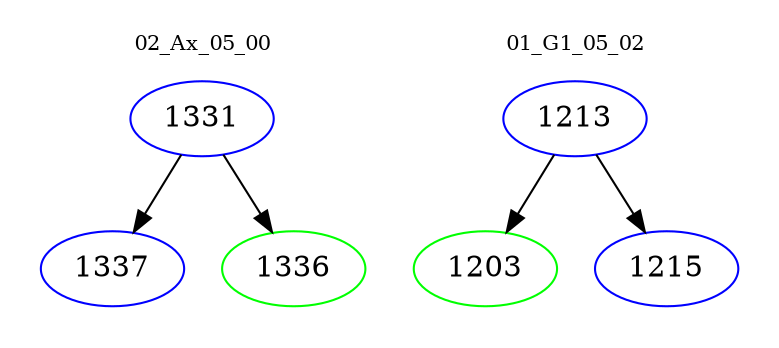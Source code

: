 digraph{
subgraph cluster_0 {
color = white
label = "02_Ax_05_00";
fontsize=10;
T0_1331 [label="1331", color="blue"]
T0_1331 -> T0_1337 [color="black"]
T0_1337 [label="1337", color="blue"]
T0_1331 -> T0_1336 [color="black"]
T0_1336 [label="1336", color="green"]
}
subgraph cluster_1 {
color = white
label = "01_G1_05_02";
fontsize=10;
T1_1213 [label="1213", color="blue"]
T1_1213 -> T1_1203 [color="black"]
T1_1203 [label="1203", color="green"]
T1_1213 -> T1_1215 [color="black"]
T1_1215 [label="1215", color="blue"]
}
}
